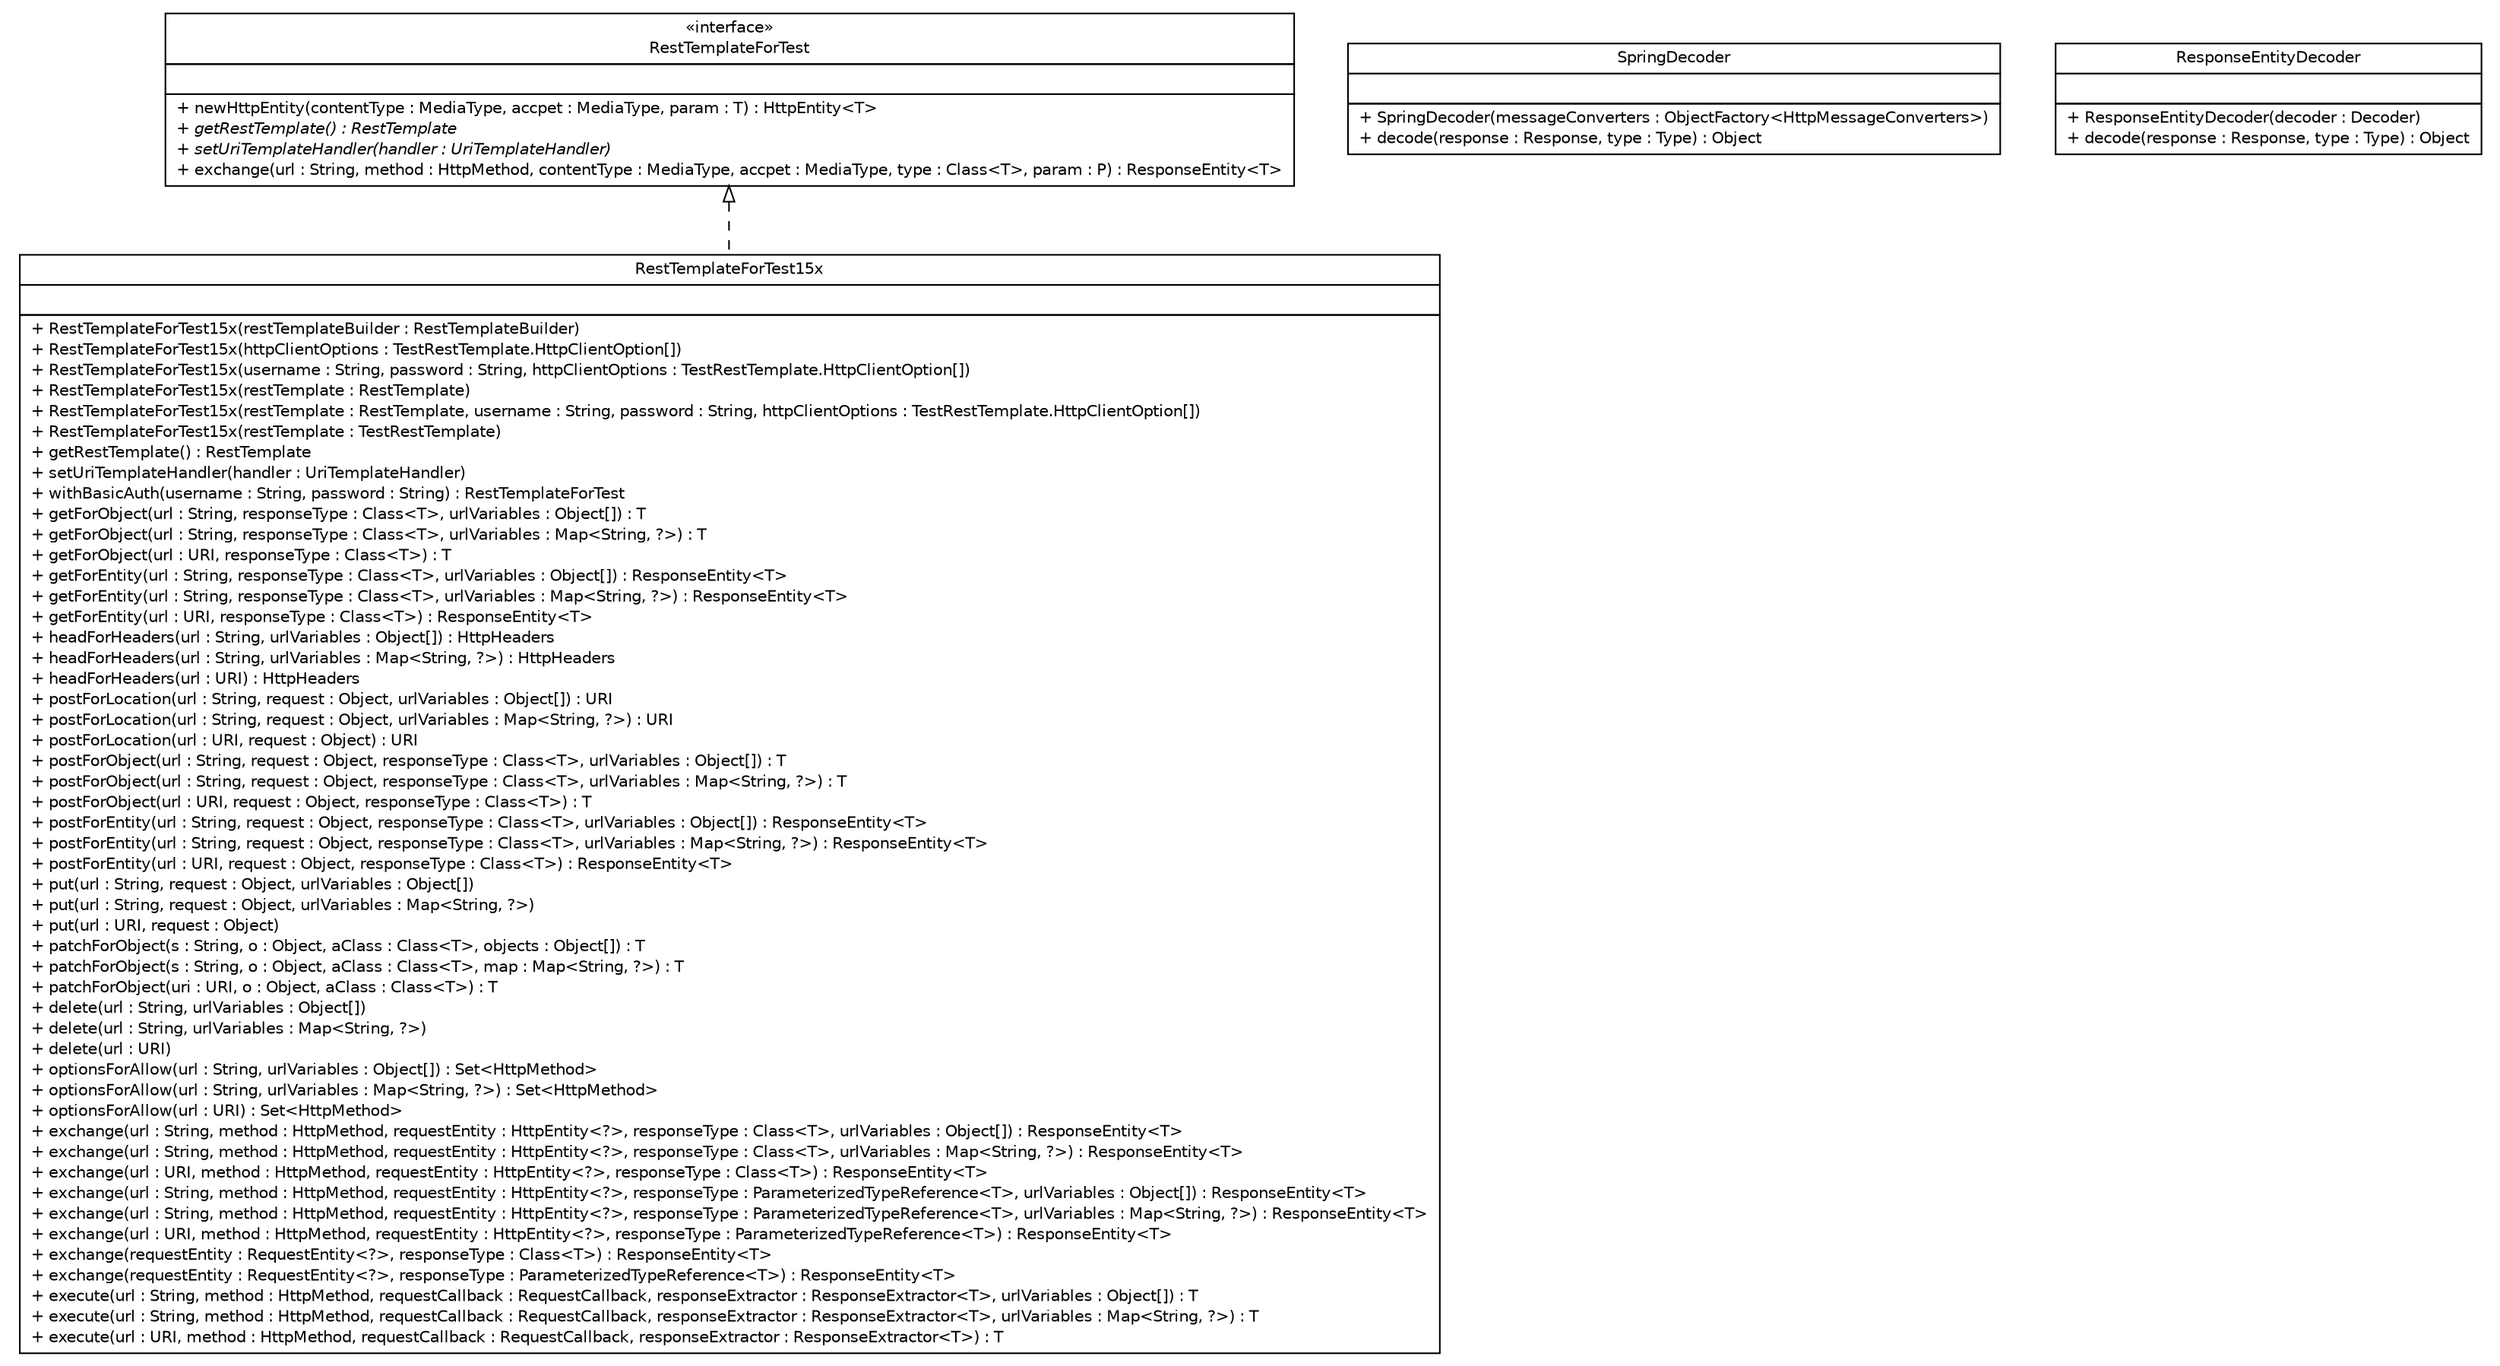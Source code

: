 #!/usr/local/bin/dot
#
# Class diagram 
# Generated by UMLGraph version R5_6-24-gf6e263 (http://www.umlgraph.org/)
#

digraph G {
	edge [fontname="Helvetica",fontsize=10,labelfontname="Helvetica",labelfontsize=10];
	node [fontname="Helvetica",fontsize=10,shape=plaintext];
	nodesep=0.25;
	ranksep=0.5;
	// cn.home1.oss.lib.test.RestTemplateForTest15x
	c0 [label=<<table title="cn.home1.oss.lib.test.RestTemplateForTest15x" border="0" cellborder="1" cellspacing="0" cellpadding="2" port="p" href="./RestTemplateForTest15x.html">
		<tr><td><table border="0" cellspacing="0" cellpadding="1">
<tr><td align="center" balign="center"> RestTemplateForTest15x </td></tr>
		</table></td></tr>
		<tr><td><table border="0" cellspacing="0" cellpadding="1">
<tr><td align="left" balign="left">  </td></tr>
		</table></td></tr>
		<tr><td><table border="0" cellspacing="0" cellpadding="1">
<tr><td align="left" balign="left"> + RestTemplateForTest15x(restTemplateBuilder : RestTemplateBuilder) </td></tr>
<tr><td align="left" balign="left"> + RestTemplateForTest15x(httpClientOptions : TestRestTemplate.HttpClientOption[]) </td></tr>
<tr><td align="left" balign="left"> + RestTemplateForTest15x(username : String, password : String, httpClientOptions : TestRestTemplate.HttpClientOption[]) </td></tr>
<tr><td align="left" balign="left"> + RestTemplateForTest15x(restTemplate : RestTemplate) </td></tr>
<tr><td align="left" balign="left"> + RestTemplateForTest15x(restTemplate : RestTemplate, username : String, password : String, httpClientOptions : TestRestTemplate.HttpClientOption[]) </td></tr>
<tr><td align="left" balign="left"> + RestTemplateForTest15x(restTemplate : TestRestTemplate) </td></tr>
<tr><td align="left" balign="left"> + getRestTemplate() : RestTemplate </td></tr>
<tr><td align="left" balign="left"> + setUriTemplateHandler(handler : UriTemplateHandler) </td></tr>
<tr><td align="left" balign="left"> + withBasicAuth(username : String, password : String) : RestTemplateForTest </td></tr>
<tr><td align="left" balign="left"> + getForObject(url : String, responseType : Class&lt;T&gt;, urlVariables : Object[]) : T </td></tr>
<tr><td align="left" balign="left"> + getForObject(url : String, responseType : Class&lt;T&gt;, urlVariables : Map&lt;String, ?&gt;) : T </td></tr>
<tr><td align="left" balign="left"> + getForObject(url : URI, responseType : Class&lt;T&gt;) : T </td></tr>
<tr><td align="left" balign="left"> + getForEntity(url : String, responseType : Class&lt;T&gt;, urlVariables : Object[]) : ResponseEntity&lt;T&gt; </td></tr>
<tr><td align="left" balign="left"> + getForEntity(url : String, responseType : Class&lt;T&gt;, urlVariables : Map&lt;String, ?&gt;) : ResponseEntity&lt;T&gt; </td></tr>
<tr><td align="left" balign="left"> + getForEntity(url : URI, responseType : Class&lt;T&gt;) : ResponseEntity&lt;T&gt; </td></tr>
<tr><td align="left" balign="left"> + headForHeaders(url : String, urlVariables : Object[]) : HttpHeaders </td></tr>
<tr><td align="left" balign="left"> + headForHeaders(url : String, urlVariables : Map&lt;String, ?&gt;) : HttpHeaders </td></tr>
<tr><td align="left" balign="left"> + headForHeaders(url : URI) : HttpHeaders </td></tr>
<tr><td align="left" balign="left"> + postForLocation(url : String, request : Object, urlVariables : Object[]) : URI </td></tr>
<tr><td align="left" balign="left"> + postForLocation(url : String, request : Object, urlVariables : Map&lt;String, ?&gt;) : URI </td></tr>
<tr><td align="left" balign="left"> + postForLocation(url : URI, request : Object) : URI </td></tr>
<tr><td align="left" balign="left"> + postForObject(url : String, request : Object, responseType : Class&lt;T&gt;, urlVariables : Object[]) : T </td></tr>
<tr><td align="left" balign="left"> + postForObject(url : String, request : Object, responseType : Class&lt;T&gt;, urlVariables : Map&lt;String, ?&gt;) : T </td></tr>
<tr><td align="left" balign="left"> + postForObject(url : URI, request : Object, responseType : Class&lt;T&gt;) : T </td></tr>
<tr><td align="left" balign="left"> + postForEntity(url : String, request : Object, responseType : Class&lt;T&gt;, urlVariables : Object[]) : ResponseEntity&lt;T&gt; </td></tr>
<tr><td align="left" balign="left"> + postForEntity(url : String, request : Object, responseType : Class&lt;T&gt;, urlVariables : Map&lt;String, ?&gt;) : ResponseEntity&lt;T&gt; </td></tr>
<tr><td align="left" balign="left"> + postForEntity(url : URI, request : Object, responseType : Class&lt;T&gt;) : ResponseEntity&lt;T&gt; </td></tr>
<tr><td align="left" balign="left"> + put(url : String, request : Object, urlVariables : Object[]) </td></tr>
<tr><td align="left" balign="left"> + put(url : String, request : Object, urlVariables : Map&lt;String, ?&gt;) </td></tr>
<tr><td align="left" balign="left"> + put(url : URI, request : Object) </td></tr>
<tr><td align="left" balign="left"> + patchForObject(s : String, o : Object, aClass : Class&lt;T&gt;, objects : Object[]) : T </td></tr>
<tr><td align="left" balign="left"> + patchForObject(s : String, o : Object, aClass : Class&lt;T&gt;, map : Map&lt;String, ?&gt;) : T </td></tr>
<tr><td align="left" balign="left"> + patchForObject(uri : URI, o : Object, aClass : Class&lt;T&gt;) : T </td></tr>
<tr><td align="left" balign="left"> + delete(url : String, urlVariables : Object[]) </td></tr>
<tr><td align="left" balign="left"> + delete(url : String, urlVariables : Map&lt;String, ?&gt;) </td></tr>
<tr><td align="left" balign="left"> + delete(url : URI) </td></tr>
<tr><td align="left" balign="left"> + optionsForAllow(url : String, urlVariables : Object[]) : Set&lt;HttpMethod&gt; </td></tr>
<tr><td align="left" balign="left"> + optionsForAllow(url : String, urlVariables : Map&lt;String, ?&gt;) : Set&lt;HttpMethod&gt; </td></tr>
<tr><td align="left" balign="left"> + optionsForAllow(url : URI) : Set&lt;HttpMethod&gt; </td></tr>
<tr><td align="left" balign="left"> + exchange(url : String, method : HttpMethod, requestEntity : HttpEntity&lt;?&gt;, responseType : Class&lt;T&gt;, urlVariables : Object[]) : ResponseEntity&lt;T&gt; </td></tr>
<tr><td align="left" balign="left"> + exchange(url : String, method : HttpMethod, requestEntity : HttpEntity&lt;?&gt;, responseType : Class&lt;T&gt;, urlVariables : Map&lt;String, ?&gt;) : ResponseEntity&lt;T&gt; </td></tr>
<tr><td align="left" balign="left"> + exchange(url : URI, method : HttpMethod, requestEntity : HttpEntity&lt;?&gt;, responseType : Class&lt;T&gt;) : ResponseEntity&lt;T&gt; </td></tr>
<tr><td align="left" balign="left"> + exchange(url : String, method : HttpMethod, requestEntity : HttpEntity&lt;?&gt;, responseType : ParameterizedTypeReference&lt;T&gt;, urlVariables : Object[]) : ResponseEntity&lt;T&gt; </td></tr>
<tr><td align="left" balign="left"> + exchange(url : String, method : HttpMethod, requestEntity : HttpEntity&lt;?&gt;, responseType : ParameterizedTypeReference&lt;T&gt;, urlVariables : Map&lt;String, ?&gt;) : ResponseEntity&lt;T&gt; </td></tr>
<tr><td align="left" balign="left"> + exchange(url : URI, method : HttpMethod, requestEntity : HttpEntity&lt;?&gt;, responseType : ParameterizedTypeReference&lt;T&gt;) : ResponseEntity&lt;T&gt; </td></tr>
<tr><td align="left" balign="left"> + exchange(requestEntity : RequestEntity&lt;?&gt;, responseType : Class&lt;T&gt;) : ResponseEntity&lt;T&gt; </td></tr>
<tr><td align="left" balign="left"> + exchange(requestEntity : RequestEntity&lt;?&gt;, responseType : ParameterizedTypeReference&lt;T&gt;) : ResponseEntity&lt;T&gt; </td></tr>
<tr><td align="left" balign="left"> + execute(url : String, method : HttpMethod, requestCallback : RequestCallback, responseExtractor : ResponseExtractor&lt;T&gt;, urlVariables : Object[]) : T </td></tr>
<tr><td align="left" balign="left"> + execute(url : String, method : HttpMethod, requestCallback : RequestCallback, responseExtractor : ResponseExtractor&lt;T&gt;, urlVariables : Map&lt;String, ?&gt;) : T </td></tr>
<tr><td align="left" balign="left"> + execute(url : URI, method : HttpMethod, requestCallback : RequestCallback, responseExtractor : ResponseExtractor&lt;T&gt;) : T </td></tr>
		</table></td></tr>
		</table>>, URL="./RestTemplateForTest15x.html", fontname="Helvetica", fontcolor="black", fontsize=10.0];
	// cn.home1.oss.lib.test.RestTemplateForTest
	c1 [label=<<table title="cn.home1.oss.lib.test.RestTemplateForTest" border="0" cellborder="1" cellspacing="0" cellpadding="2" port="p" href="./RestTemplateForTest.html">
		<tr><td><table border="0" cellspacing="0" cellpadding="1">
<tr><td align="center" balign="center"> &#171;interface&#187; </td></tr>
<tr><td align="center" balign="center"> RestTemplateForTest </td></tr>
		</table></td></tr>
		<tr><td><table border="0" cellspacing="0" cellpadding="1">
<tr><td align="left" balign="left">  </td></tr>
		</table></td></tr>
		<tr><td><table border="0" cellspacing="0" cellpadding="1">
<tr><td align="left" balign="left"> + newHttpEntity(contentType : MediaType, accpet : MediaType, param : T) : HttpEntity&lt;T&gt; </td></tr>
<tr><td align="left" balign="left"><font face="Helvetica-Oblique" point-size="10.0"> + getRestTemplate() : RestTemplate </font></td></tr>
<tr><td align="left" balign="left"><font face="Helvetica-Oblique" point-size="10.0"> + setUriTemplateHandler(handler : UriTemplateHandler) </font></td></tr>
<tr><td align="left" balign="left"> + exchange(url : String, method : HttpMethod, contentType : MediaType, accpet : MediaType, type : Class&lt;T&gt;, param : P) : ResponseEntity&lt;T&gt; </td></tr>
		</table></td></tr>
		</table>>, URL="./RestTemplateForTest.html", fontname="Helvetica", fontcolor="black", fontsize=10.0];
	// cn.home1.oss.lib.test.SpringDecoder
	c2 [label=<<table title="cn.home1.oss.lib.test.SpringDecoder" border="0" cellborder="1" cellspacing="0" cellpadding="2" port="p" href="./SpringDecoder.html">
		<tr><td><table border="0" cellspacing="0" cellpadding="1">
<tr><td align="center" balign="center"> SpringDecoder </td></tr>
		</table></td></tr>
		<tr><td><table border="0" cellspacing="0" cellpadding="1">
<tr><td align="left" balign="left">  </td></tr>
		</table></td></tr>
		<tr><td><table border="0" cellspacing="0" cellpadding="1">
<tr><td align="left" balign="left"> + SpringDecoder(messageConverters : ObjectFactory&lt;HttpMessageConverters&gt;) </td></tr>
<tr><td align="left" balign="left"> + decode(response : Response, type : Type) : Object </td></tr>
		</table></td></tr>
		</table>>, URL="./SpringDecoder.html", fontname="Helvetica", fontcolor="black", fontsize=10.0];
	// cn.home1.oss.lib.test.ResponseEntityDecoder
	c3 [label=<<table title="cn.home1.oss.lib.test.ResponseEntityDecoder" border="0" cellborder="1" cellspacing="0" cellpadding="2" port="p" href="./ResponseEntityDecoder.html">
		<tr><td><table border="0" cellspacing="0" cellpadding="1">
<tr><td align="center" balign="center"> ResponseEntityDecoder </td></tr>
		</table></td></tr>
		<tr><td><table border="0" cellspacing="0" cellpadding="1">
<tr><td align="left" balign="left">  </td></tr>
		</table></td></tr>
		<tr><td><table border="0" cellspacing="0" cellpadding="1">
<tr><td align="left" balign="left"> + ResponseEntityDecoder(decoder : Decoder) </td></tr>
<tr><td align="left" balign="left"> + decode(response : Response, type : Type) : Object </td></tr>
		</table></td></tr>
		</table>>, URL="./ResponseEntityDecoder.html", fontname="Helvetica", fontcolor="black", fontsize=10.0];
	//cn.home1.oss.lib.test.RestTemplateForTest15x implements cn.home1.oss.lib.test.RestTemplateForTest
	c1:p -> c0:p [dir=back,arrowtail=empty,style=dashed];
}

